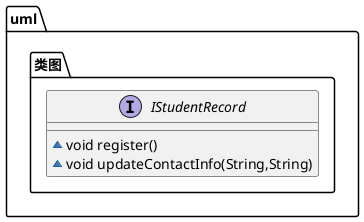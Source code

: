 @startuml
interface uml.类图.IStudentRecord {
~ void register()
~ void updateContactInfo(String,String)
}

@enduml